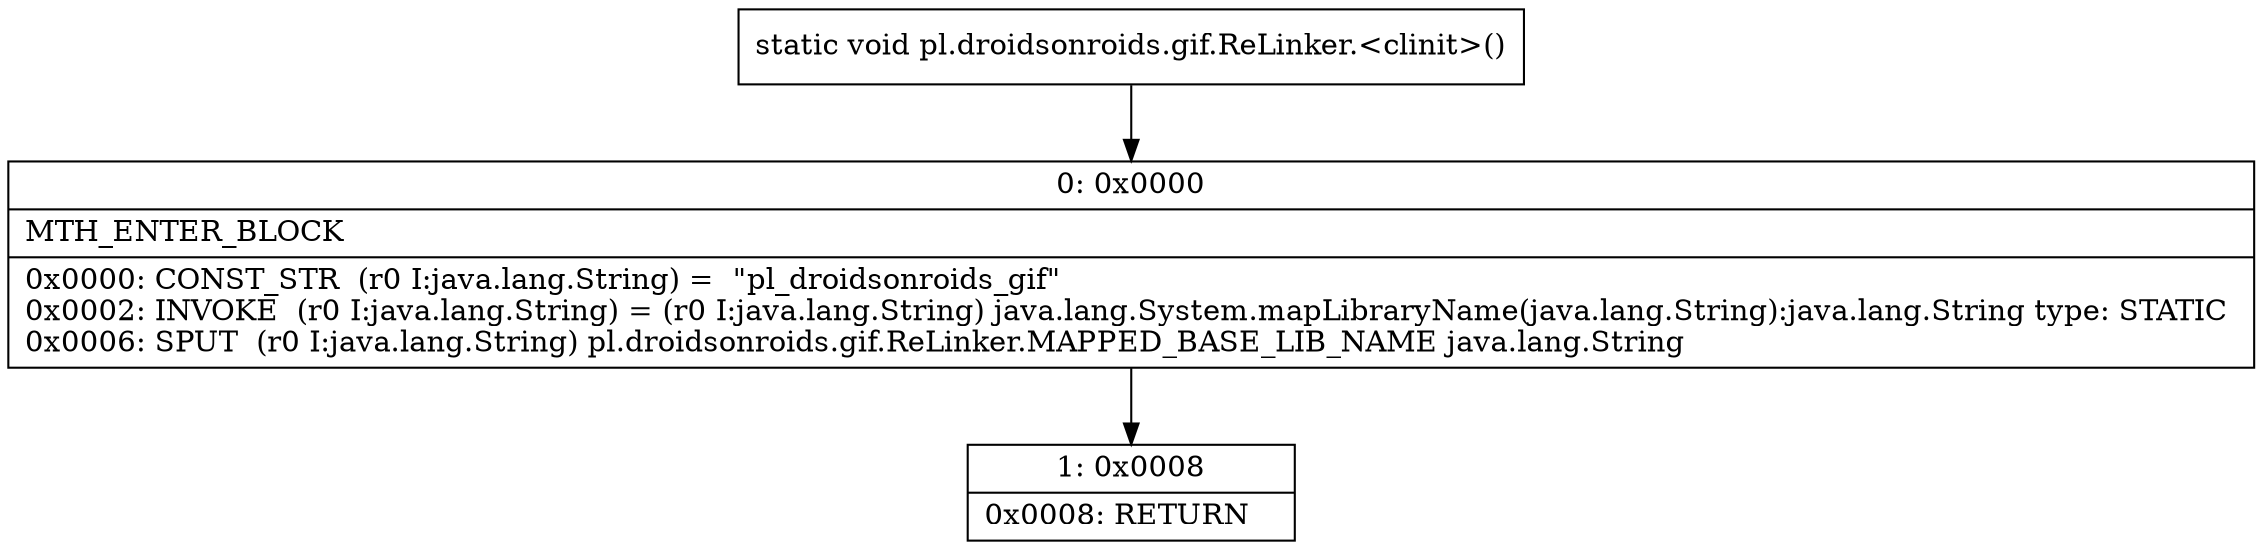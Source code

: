 digraph "CFG forpl.droidsonroids.gif.ReLinker.\<clinit\>()V" {
Node_0 [shape=record,label="{0\:\ 0x0000|MTH_ENTER_BLOCK\l|0x0000: CONST_STR  (r0 I:java.lang.String) =  \"pl_droidsonroids_gif\" \l0x0002: INVOKE  (r0 I:java.lang.String) = (r0 I:java.lang.String) java.lang.System.mapLibraryName(java.lang.String):java.lang.String type: STATIC \l0x0006: SPUT  (r0 I:java.lang.String) pl.droidsonroids.gif.ReLinker.MAPPED_BASE_LIB_NAME java.lang.String \l}"];
Node_1 [shape=record,label="{1\:\ 0x0008|0x0008: RETURN   \l}"];
MethodNode[shape=record,label="{static void pl.droidsonroids.gif.ReLinker.\<clinit\>() }"];
MethodNode -> Node_0;
Node_0 -> Node_1;
}

